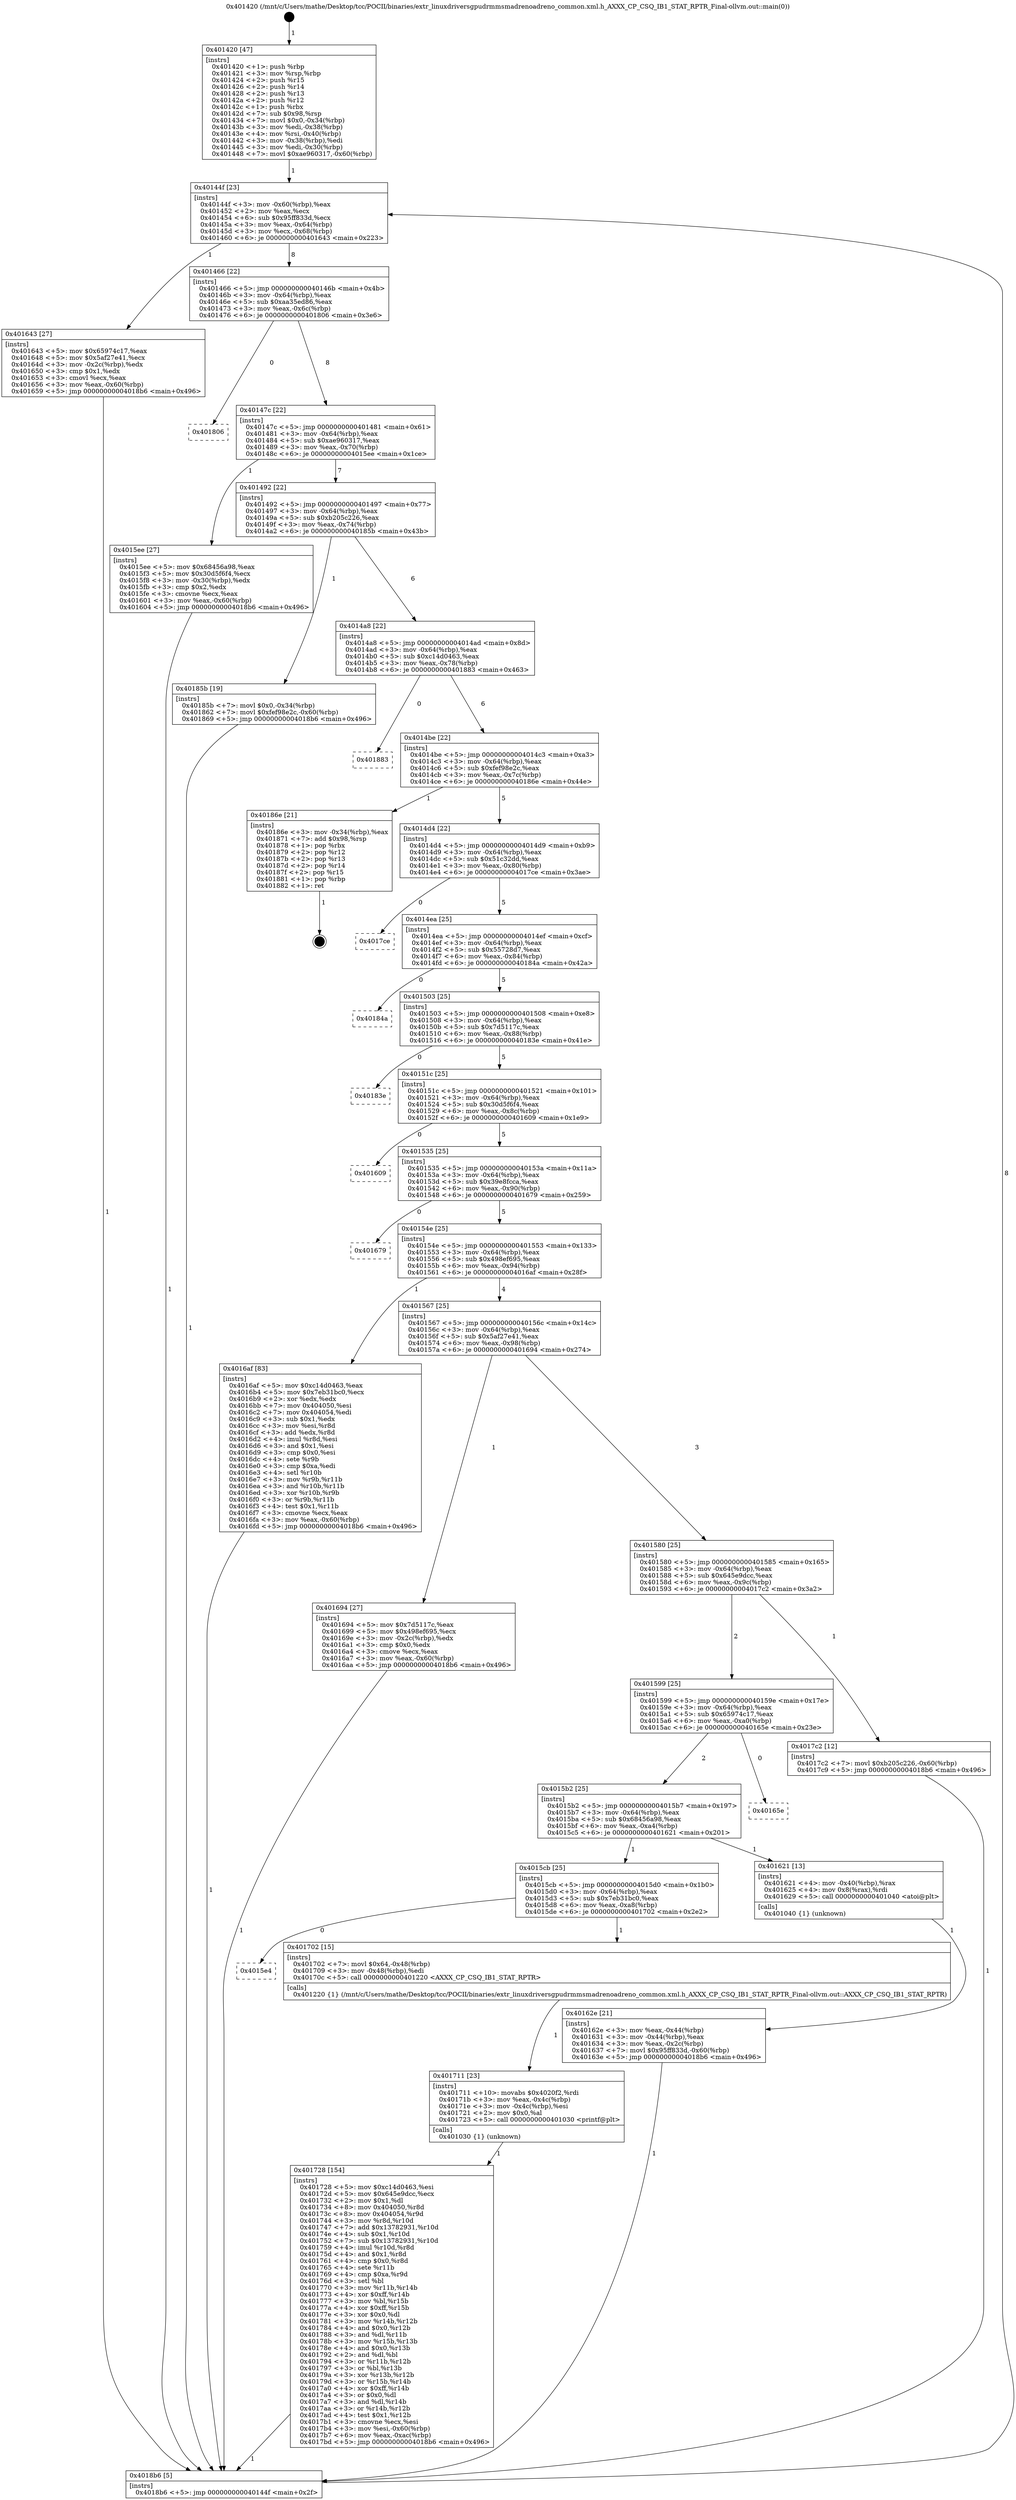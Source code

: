 digraph "0x401420" {
  label = "0x401420 (/mnt/c/Users/mathe/Desktop/tcc/POCII/binaries/extr_linuxdriversgpudrmmsmadrenoadreno_common.xml.h_AXXX_CP_CSQ_IB1_STAT_RPTR_Final-ollvm.out::main(0))"
  labelloc = "t"
  node[shape=record]

  Entry [label="",width=0.3,height=0.3,shape=circle,fillcolor=black,style=filled]
  "0x40144f" [label="{
     0x40144f [23]\l
     | [instrs]\l
     &nbsp;&nbsp;0x40144f \<+3\>: mov -0x60(%rbp),%eax\l
     &nbsp;&nbsp;0x401452 \<+2\>: mov %eax,%ecx\l
     &nbsp;&nbsp;0x401454 \<+6\>: sub $0x95ff833d,%ecx\l
     &nbsp;&nbsp;0x40145a \<+3\>: mov %eax,-0x64(%rbp)\l
     &nbsp;&nbsp;0x40145d \<+3\>: mov %ecx,-0x68(%rbp)\l
     &nbsp;&nbsp;0x401460 \<+6\>: je 0000000000401643 \<main+0x223\>\l
  }"]
  "0x401643" [label="{
     0x401643 [27]\l
     | [instrs]\l
     &nbsp;&nbsp;0x401643 \<+5\>: mov $0x65974c17,%eax\l
     &nbsp;&nbsp;0x401648 \<+5\>: mov $0x5af27e41,%ecx\l
     &nbsp;&nbsp;0x40164d \<+3\>: mov -0x2c(%rbp),%edx\l
     &nbsp;&nbsp;0x401650 \<+3\>: cmp $0x1,%edx\l
     &nbsp;&nbsp;0x401653 \<+3\>: cmovl %ecx,%eax\l
     &nbsp;&nbsp;0x401656 \<+3\>: mov %eax,-0x60(%rbp)\l
     &nbsp;&nbsp;0x401659 \<+5\>: jmp 00000000004018b6 \<main+0x496\>\l
  }"]
  "0x401466" [label="{
     0x401466 [22]\l
     | [instrs]\l
     &nbsp;&nbsp;0x401466 \<+5\>: jmp 000000000040146b \<main+0x4b\>\l
     &nbsp;&nbsp;0x40146b \<+3\>: mov -0x64(%rbp),%eax\l
     &nbsp;&nbsp;0x40146e \<+5\>: sub $0xaa35ed86,%eax\l
     &nbsp;&nbsp;0x401473 \<+3\>: mov %eax,-0x6c(%rbp)\l
     &nbsp;&nbsp;0x401476 \<+6\>: je 0000000000401806 \<main+0x3e6\>\l
  }"]
  Exit [label="",width=0.3,height=0.3,shape=circle,fillcolor=black,style=filled,peripheries=2]
  "0x401806" [label="{
     0x401806\l
  }", style=dashed]
  "0x40147c" [label="{
     0x40147c [22]\l
     | [instrs]\l
     &nbsp;&nbsp;0x40147c \<+5\>: jmp 0000000000401481 \<main+0x61\>\l
     &nbsp;&nbsp;0x401481 \<+3\>: mov -0x64(%rbp),%eax\l
     &nbsp;&nbsp;0x401484 \<+5\>: sub $0xae960317,%eax\l
     &nbsp;&nbsp;0x401489 \<+3\>: mov %eax,-0x70(%rbp)\l
     &nbsp;&nbsp;0x40148c \<+6\>: je 00000000004015ee \<main+0x1ce\>\l
  }"]
  "0x401728" [label="{
     0x401728 [154]\l
     | [instrs]\l
     &nbsp;&nbsp;0x401728 \<+5\>: mov $0xc14d0463,%esi\l
     &nbsp;&nbsp;0x40172d \<+5\>: mov $0x645e9dcc,%ecx\l
     &nbsp;&nbsp;0x401732 \<+2\>: mov $0x1,%dl\l
     &nbsp;&nbsp;0x401734 \<+8\>: mov 0x404050,%r8d\l
     &nbsp;&nbsp;0x40173c \<+8\>: mov 0x404054,%r9d\l
     &nbsp;&nbsp;0x401744 \<+3\>: mov %r8d,%r10d\l
     &nbsp;&nbsp;0x401747 \<+7\>: add $0x13782931,%r10d\l
     &nbsp;&nbsp;0x40174e \<+4\>: sub $0x1,%r10d\l
     &nbsp;&nbsp;0x401752 \<+7\>: sub $0x13782931,%r10d\l
     &nbsp;&nbsp;0x401759 \<+4\>: imul %r10d,%r8d\l
     &nbsp;&nbsp;0x40175d \<+4\>: and $0x1,%r8d\l
     &nbsp;&nbsp;0x401761 \<+4\>: cmp $0x0,%r8d\l
     &nbsp;&nbsp;0x401765 \<+4\>: sete %r11b\l
     &nbsp;&nbsp;0x401769 \<+4\>: cmp $0xa,%r9d\l
     &nbsp;&nbsp;0x40176d \<+3\>: setl %bl\l
     &nbsp;&nbsp;0x401770 \<+3\>: mov %r11b,%r14b\l
     &nbsp;&nbsp;0x401773 \<+4\>: xor $0xff,%r14b\l
     &nbsp;&nbsp;0x401777 \<+3\>: mov %bl,%r15b\l
     &nbsp;&nbsp;0x40177a \<+4\>: xor $0xff,%r15b\l
     &nbsp;&nbsp;0x40177e \<+3\>: xor $0x0,%dl\l
     &nbsp;&nbsp;0x401781 \<+3\>: mov %r14b,%r12b\l
     &nbsp;&nbsp;0x401784 \<+4\>: and $0x0,%r12b\l
     &nbsp;&nbsp;0x401788 \<+3\>: and %dl,%r11b\l
     &nbsp;&nbsp;0x40178b \<+3\>: mov %r15b,%r13b\l
     &nbsp;&nbsp;0x40178e \<+4\>: and $0x0,%r13b\l
     &nbsp;&nbsp;0x401792 \<+2\>: and %dl,%bl\l
     &nbsp;&nbsp;0x401794 \<+3\>: or %r11b,%r12b\l
     &nbsp;&nbsp;0x401797 \<+3\>: or %bl,%r13b\l
     &nbsp;&nbsp;0x40179a \<+3\>: xor %r13b,%r12b\l
     &nbsp;&nbsp;0x40179d \<+3\>: or %r15b,%r14b\l
     &nbsp;&nbsp;0x4017a0 \<+4\>: xor $0xff,%r14b\l
     &nbsp;&nbsp;0x4017a4 \<+3\>: or $0x0,%dl\l
     &nbsp;&nbsp;0x4017a7 \<+3\>: and %dl,%r14b\l
     &nbsp;&nbsp;0x4017aa \<+3\>: or %r14b,%r12b\l
     &nbsp;&nbsp;0x4017ad \<+4\>: test $0x1,%r12b\l
     &nbsp;&nbsp;0x4017b1 \<+3\>: cmovne %ecx,%esi\l
     &nbsp;&nbsp;0x4017b4 \<+3\>: mov %esi,-0x60(%rbp)\l
     &nbsp;&nbsp;0x4017b7 \<+6\>: mov %eax,-0xac(%rbp)\l
     &nbsp;&nbsp;0x4017bd \<+5\>: jmp 00000000004018b6 \<main+0x496\>\l
  }"]
  "0x4015ee" [label="{
     0x4015ee [27]\l
     | [instrs]\l
     &nbsp;&nbsp;0x4015ee \<+5\>: mov $0x68456a98,%eax\l
     &nbsp;&nbsp;0x4015f3 \<+5\>: mov $0x30d5f6f4,%ecx\l
     &nbsp;&nbsp;0x4015f8 \<+3\>: mov -0x30(%rbp),%edx\l
     &nbsp;&nbsp;0x4015fb \<+3\>: cmp $0x2,%edx\l
     &nbsp;&nbsp;0x4015fe \<+3\>: cmovne %ecx,%eax\l
     &nbsp;&nbsp;0x401601 \<+3\>: mov %eax,-0x60(%rbp)\l
     &nbsp;&nbsp;0x401604 \<+5\>: jmp 00000000004018b6 \<main+0x496\>\l
  }"]
  "0x401492" [label="{
     0x401492 [22]\l
     | [instrs]\l
     &nbsp;&nbsp;0x401492 \<+5\>: jmp 0000000000401497 \<main+0x77\>\l
     &nbsp;&nbsp;0x401497 \<+3\>: mov -0x64(%rbp),%eax\l
     &nbsp;&nbsp;0x40149a \<+5\>: sub $0xb205c226,%eax\l
     &nbsp;&nbsp;0x40149f \<+3\>: mov %eax,-0x74(%rbp)\l
     &nbsp;&nbsp;0x4014a2 \<+6\>: je 000000000040185b \<main+0x43b\>\l
  }"]
  "0x4018b6" [label="{
     0x4018b6 [5]\l
     | [instrs]\l
     &nbsp;&nbsp;0x4018b6 \<+5\>: jmp 000000000040144f \<main+0x2f\>\l
  }"]
  "0x401420" [label="{
     0x401420 [47]\l
     | [instrs]\l
     &nbsp;&nbsp;0x401420 \<+1\>: push %rbp\l
     &nbsp;&nbsp;0x401421 \<+3\>: mov %rsp,%rbp\l
     &nbsp;&nbsp;0x401424 \<+2\>: push %r15\l
     &nbsp;&nbsp;0x401426 \<+2\>: push %r14\l
     &nbsp;&nbsp;0x401428 \<+2\>: push %r13\l
     &nbsp;&nbsp;0x40142a \<+2\>: push %r12\l
     &nbsp;&nbsp;0x40142c \<+1\>: push %rbx\l
     &nbsp;&nbsp;0x40142d \<+7\>: sub $0x98,%rsp\l
     &nbsp;&nbsp;0x401434 \<+7\>: movl $0x0,-0x34(%rbp)\l
     &nbsp;&nbsp;0x40143b \<+3\>: mov %edi,-0x38(%rbp)\l
     &nbsp;&nbsp;0x40143e \<+4\>: mov %rsi,-0x40(%rbp)\l
     &nbsp;&nbsp;0x401442 \<+3\>: mov -0x38(%rbp),%edi\l
     &nbsp;&nbsp;0x401445 \<+3\>: mov %edi,-0x30(%rbp)\l
     &nbsp;&nbsp;0x401448 \<+7\>: movl $0xae960317,-0x60(%rbp)\l
  }"]
  "0x401711" [label="{
     0x401711 [23]\l
     | [instrs]\l
     &nbsp;&nbsp;0x401711 \<+10\>: movabs $0x4020f2,%rdi\l
     &nbsp;&nbsp;0x40171b \<+3\>: mov %eax,-0x4c(%rbp)\l
     &nbsp;&nbsp;0x40171e \<+3\>: mov -0x4c(%rbp),%esi\l
     &nbsp;&nbsp;0x401721 \<+2\>: mov $0x0,%al\l
     &nbsp;&nbsp;0x401723 \<+5\>: call 0000000000401030 \<printf@plt\>\l
     | [calls]\l
     &nbsp;&nbsp;0x401030 \{1\} (unknown)\l
  }"]
  "0x40185b" [label="{
     0x40185b [19]\l
     | [instrs]\l
     &nbsp;&nbsp;0x40185b \<+7\>: movl $0x0,-0x34(%rbp)\l
     &nbsp;&nbsp;0x401862 \<+7\>: movl $0xfef98e2c,-0x60(%rbp)\l
     &nbsp;&nbsp;0x401869 \<+5\>: jmp 00000000004018b6 \<main+0x496\>\l
  }"]
  "0x4014a8" [label="{
     0x4014a8 [22]\l
     | [instrs]\l
     &nbsp;&nbsp;0x4014a8 \<+5\>: jmp 00000000004014ad \<main+0x8d\>\l
     &nbsp;&nbsp;0x4014ad \<+3\>: mov -0x64(%rbp),%eax\l
     &nbsp;&nbsp;0x4014b0 \<+5\>: sub $0xc14d0463,%eax\l
     &nbsp;&nbsp;0x4014b5 \<+3\>: mov %eax,-0x78(%rbp)\l
     &nbsp;&nbsp;0x4014b8 \<+6\>: je 0000000000401883 \<main+0x463\>\l
  }"]
  "0x4015e4" [label="{
     0x4015e4\l
  }", style=dashed]
  "0x401883" [label="{
     0x401883\l
  }", style=dashed]
  "0x4014be" [label="{
     0x4014be [22]\l
     | [instrs]\l
     &nbsp;&nbsp;0x4014be \<+5\>: jmp 00000000004014c3 \<main+0xa3\>\l
     &nbsp;&nbsp;0x4014c3 \<+3\>: mov -0x64(%rbp),%eax\l
     &nbsp;&nbsp;0x4014c6 \<+5\>: sub $0xfef98e2c,%eax\l
     &nbsp;&nbsp;0x4014cb \<+3\>: mov %eax,-0x7c(%rbp)\l
     &nbsp;&nbsp;0x4014ce \<+6\>: je 000000000040186e \<main+0x44e\>\l
  }"]
  "0x401702" [label="{
     0x401702 [15]\l
     | [instrs]\l
     &nbsp;&nbsp;0x401702 \<+7\>: movl $0x64,-0x48(%rbp)\l
     &nbsp;&nbsp;0x401709 \<+3\>: mov -0x48(%rbp),%edi\l
     &nbsp;&nbsp;0x40170c \<+5\>: call 0000000000401220 \<AXXX_CP_CSQ_IB1_STAT_RPTR\>\l
     | [calls]\l
     &nbsp;&nbsp;0x401220 \{1\} (/mnt/c/Users/mathe/Desktop/tcc/POCII/binaries/extr_linuxdriversgpudrmmsmadrenoadreno_common.xml.h_AXXX_CP_CSQ_IB1_STAT_RPTR_Final-ollvm.out::AXXX_CP_CSQ_IB1_STAT_RPTR)\l
  }"]
  "0x40186e" [label="{
     0x40186e [21]\l
     | [instrs]\l
     &nbsp;&nbsp;0x40186e \<+3\>: mov -0x34(%rbp),%eax\l
     &nbsp;&nbsp;0x401871 \<+7\>: add $0x98,%rsp\l
     &nbsp;&nbsp;0x401878 \<+1\>: pop %rbx\l
     &nbsp;&nbsp;0x401879 \<+2\>: pop %r12\l
     &nbsp;&nbsp;0x40187b \<+2\>: pop %r13\l
     &nbsp;&nbsp;0x40187d \<+2\>: pop %r14\l
     &nbsp;&nbsp;0x40187f \<+2\>: pop %r15\l
     &nbsp;&nbsp;0x401881 \<+1\>: pop %rbp\l
     &nbsp;&nbsp;0x401882 \<+1\>: ret\l
  }"]
  "0x4014d4" [label="{
     0x4014d4 [22]\l
     | [instrs]\l
     &nbsp;&nbsp;0x4014d4 \<+5\>: jmp 00000000004014d9 \<main+0xb9\>\l
     &nbsp;&nbsp;0x4014d9 \<+3\>: mov -0x64(%rbp),%eax\l
     &nbsp;&nbsp;0x4014dc \<+5\>: sub $0x51c32dd,%eax\l
     &nbsp;&nbsp;0x4014e1 \<+3\>: mov %eax,-0x80(%rbp)\l
     &nbsp;&nbsp;0x4014e4 \<+6\>: je 00000000004017ce \<main+0x3ae\>\l
  }"]
  "0x40162e" [label="{
     0x40162e [21]\l
     | [instrs]\l
     &nbsp;&nbsp;0x40162e \<+3\>: mov %eax,-0x44(%rbp)\l
     &nbsp;&nbsp;0x401631 \<+3\>: mov -0x44(%rbp),%eax\l
     &nbsp;&nbsp;0x401634 \<+3\>: mov %eax,-0x2c(%rbp)\l
     &nbsp;&nbsp;0x401637 \<+7\>: movl $0x95ff833d,-0x60(%rbp)\l
     &nbsp;&nbsp;0x40163e \<+5\>: jmp 00000000004018b6 \<main+0x496\>\l
  }"]
  "0x4017ce" [label="{
     0x4017ce\l
  }", style=dashed]
  "0x4014ea" [label="{
     0x4014ea [25]\l
     | [instrs]\l
     &nbsp;&nbsp;0x4014ea \<+5\>: jmp 00000000004014ef \<main+0xcf\>\l
     &nbsp;&nbsp;0x4014ef \<+3\>: mov -0x64(%rbp),%eax\l
     &nbsp;&nbsp;0x4014f2 \<+5\>: sub $0x55728d7,%eax\l
     &nbsp;&nbsp;0x4014f7 \<+6\>: mov %eax,-0x84(%rbp)\l
     &nbsp;&nbsp;0x4014fd \<+6\>: je 000000000040184a \<main+0x42a\>\l
  }"]
  "0x4015cb" [label="{
     0x4015cb [25]\l
     | [instrs]\l
     &nbsp;&nbsp;0x4015cb \<+5\>: jmp 00000000004015d0 \<main+0x1b0\>\l
     &nbsp;&nbsp;0x4015d0 \<+3\>: mov -0x64(%rbp),%eax\l
     &nbsp;&nbsp;0x4015d3 \<+5\>: sub $0x7eb31bc0,%eax\l
     &nbsp;&nbsp;0x4015d8 \<+6\>: mov %eax,-0xa8(%rbp)\l
     &nbsp;&nbsp;0x4015de \<+6\>: je 0000000000401702 \<main+0x2e2\>\l
  }"]
  "0x40184a" [label="{
     0x40184a\l
  }", style=dashed]
  "0x401503" [label="{
     0x401503 [25]\l
     | [instrs]\l
     &nbsp;&nbsp;0x401503 \<+5\>: jmp 0000000000401508 \<main+0xe8\>\l
     &nbsp;&nbsp;0x401508 \<+3\>: mov -0x64(%rbp),%eax\l
     &nbsp;&nbsp;0x40150b \<+5\>: sub $0x7d5117c,%eax\l
     &nbsp;&nbsp;0x401510 \<+6\>: mov %eax,-0x88(%rbp)\l
     &nbsp;&nbsp;0x401516 \<+6\>: je 000000000040183e \<main+0x41e\>\l
  }"]
  "0x401621" [label="{
     0x401621 [13]\l
     | [instrs]\l
     &nbsp;&nbsp;0x401621 \<+4\>: mov -0x40(%rbp),%rax\l
     &nbsp;&nbsp;0x401625 \<+4\>: mov 0x8(%rax),%rdi\l
     &nbsp;&nbsp;0x401629 \<+5\>: call 0000000000401040 \<atoi@plt\>\l
     | [calls]\l
     &nbsp;&nbsp;0x401040 \{1\} (unknown)\l
  }"]
  "0x40183e" [label="{
     0x40183e\l
  }", style=dashed]
  "0x40151c" [label="{
     0x40151c [25]\l
     | [instrs]\l
     &nbsp;&nbsp;0x40151c \<+5\>: jmp 0000000000401521 \<main+0x101\>\l
     &nbsp;&nbsp;0x401521 \<+3\>: mov -0x64(%rbp),%eax\l
     &nbsp;&nbsp;0x401524 \<+5\>: sub $0x30d5f6f4,%eax\l
     &nbsp;&nbsp;0x401529 \<+6\>: mov %eax,-0x8c(%rbp)\l
     &nbsp;&nbsp;0x40152f \<+6\>: je 0000000000401609 \<main+0x1e9\>\l
  }"]
  "0x4015b2" [label="{
     0x4015b2 [25]\l
     | [instrs]\l
     &nbsp;&nbsp;0x4015b2 \<+5\>: jmp 00000000004015b7 \<main+0x197\>\l
     &nbsp;&nbsp;0x4015b7 \<+3\>: mov -0x64(%rbp),%eax\l
     &nbsp;&nbsp;0x4015ba \<+5\>: sub $0x68456a98,%eax\l
     &nbsp;&nbsp;0x4015bf \<+6\>: mov %eax,-0xa4(%rbp)\l
     &nbsp;&nbsp;0x4015c5 \<+6\>: je 0000000000401621 \<main+0x201\>\l
  }"]
  "0x401609" [label="{
     0x401609\l
  }", style=dashed]
  "0x401535" [label="{
     0x401535 [25]\l
     | [instrs]\l
     &nbsp;&nbsp;0x401535 \<+5\>: jmp 000000000040153a \<main+0x11a\>\l
     &nbsp;&nbsp;0x40153a \<+3\>: mov -0x64(%rbp),%eax\l
     &nbsp;&nbsp;0x40153d \<+5\>: sub $0x39e8fcca,%eax\l
     &nbsp;&nbsp;0x401542 \<+6\>: mov %eax,-0x90(%rbp)\l
     &nbsp;&nbsp;0x401548 \<+6\>: je 0000000000401679 \<main+0x259\>\l
  }"]
  "0x40165e" [label="{
     0x40165e\l
  }", style=dashed]
  "0x401679" [label="{
     0x401679\l
  }", style=dashed]
  "0x40154e" [label="{
     0x40154e [25]\l
     | [instrs]\l
     &nbsp;&nbsp;0x40154e \<+5\>: jmp 0000000000401553 \<main+0x133\>\l
     &nbsp;&nbsp;0x401553 \<+3\>: mov -0x64(%rbp),%eax\l
     &nbsp;&nbsp;0x401556 \<+5\>: sub $0x498ef695,%eax\l
     &nbsp;&nbsp;0x40155b \<+6\>: mov %eax,-0x94(%rbp)\l
     &nbsp;&nbsp;0x401561 \<+6\>: je 00000000004016af \<main+0x28f\>\l
  }"]
  "0x401599" [label="{
     0x401599 [25]\l
     | [instrs]\l
     &nbsp;&nbsp;0x401599 \<+5\>: jmp 000000000040159e \<main+0x17e\>\l
     &nbsp;&nbsp;0x40159e \<+3\>: mov -0x64(%rbp),%eax\l
     &nbsp;&nbsp;0x4015a1 \<+5\>: sub $0x65974c17,%eax\l
     &nbsp;&nbsp;0x4015a6 \<+6\>: mov %eax,-0xa0(%rbp)\l
     &nbsp;&nbsp;0x4015ac \<+6\>: je 000000000040165e \<main+0x23e\>\l
  }"]
  "0x4016af" [label="{
     0x4016af [83]\l
     | [instrs]\l
     &nbsp;&nbsp;0x4016af \<+5\>: mov $0xc14d0463,%eax\l
     &nbsp;&nbsp;0x4016b4 \<+5\>: mov $0x7eb31bc0,%ecx\l
     &nbsp;&nbsp;0x4016b9 \<+2\>: xor %edx,%edx\l
     &nbsp;&nbsp;0x4016bb \<+7\>: mov 0x404050,%esi\l
     &nbsp;&nbsp;0x4016c2 \<+7\>: mov 0x404054,%edi\l
     &nbsp;&nbsp;0x4016c9 \<+3\>: sub $0x1,%edx\l
     &nbsp;&nbsp;0x4016cc \<+3\>: mov %esi,%r8d\l
     &nbsp;&nbsp;0x4016cf \<+3\>: add %edx,%r8d\l
     &nbsp;&nbsp;0x4016d2 \<+4\>: imul %r8d,%esi\l
     &nbsp;&nbsp;0x4016d6 \<+3\>: and $0x1,%esi\l
     &nbsp;&nbsp;0x4016d9 \<+3\>: cmp $0x0,%esi\l
     &nbsp;&nbsp;0x4016dc \<+4\>: sete %r9b\l
     &nbsp;&nbsp;0x4016e0 \<+3\>: cmp $0xa,%edi\l
     &nbsp;&nbsp;0x4016e3 \<+4\>: setl %r10b\l
     &nbsp;&nbsp;0x4016e7 \<+3\>: mov %r9b,%r11b\l
     &nbsp;&nbsp;0x4016ea \<+3\>: and %r10b,%r11b\l
     &nbsp;&nbsp;0x4016ed \<+3\>: xor %r10b,%r9b\l
     &nbsp;&nbsp;0x4016f0 \<+3\>: or %r9b,%r11b\l
     &nbsp;&nbsp;0x4016f3 \<+4\>: test $0x1,%r11b\l
     &nbsp;&nbsp;0x4016f7 \<+3\>: cmovne %ecx,%eax\l
     &nbsp;&nbsp;0x4016fa \<+3\>: mov %eax,-0x60(%rbp)\l
     &nbsp;&nbsp;0x4016fd \<+5\>: jmp 00000000004018b6 \<main+0x496\>\l
  }"]
  "0x401567" [label="{
     0x401567 [25]\l
     | [instrs]\l
     &nbsp;&nbsp;0x401567 \<+5\>: jmp 000000000040156c \<main+0x14c\>\l
     &nbsp;&nbsp;0x40156c \<+3\>: mov -0x64(%rbp),%eax\l
     &nbsp;&nbsp;0x40156f \<+5\>: sub $0x5af27e41,%eax\l
     &nbsp;&nbsp;0x401574 \<+6\>: mov %eax,-0x98(%rbp)\l
     &nbsp;&nbsp;0x40157a \<+6\>: je 0000000000401694 \<main+0x274\>\l
  }"]
  "0x4017c2" [label="{
     0x4017c2 [12]\l
     | [instrs]\l
     &nbsp;&nbsp;0x4017c2 \<+7\>: movl $0xb205c226,-0x60(%rbp)\l
     &nbsp;&nbsp;0x4017c9 \<+5\>: jmp 00000000004018b6 \<main+0x496\>\l
  }"]
  "0x401694" [label="{
     0x401694 [27]\l
     | [instrs]\l
     &nbsp;&nbsp;0x401694 \<+5\>: mov $0x7d5117c,%eax\l
     &nbsp;&nbsp;0x401699 \<+5\>: mov $0x498ef695,%ecx\l
     &nbsp;&nbsp;0x40169e \<+3\>: mov -0x2c(%rbp),%edx\l
     &nbsp;&nbsp;0x4016a1 \<+3\>: cmp $0x0,%edx\l
     &nbsp;&nbsp;0x4016a4 \<+3\>: cmove %ecx,%eax\l
     &nbsp;&nbsp;0x4016a7 \<+3\>: mov %eax,-0x60(%rbp)\l
     &nbsp;&nbsp;0x4016aa \<+5\>: jmp 00000000004018b6 \<main+0x496\>\l
  }"]
  "0x401580" [label="{
     0x401580 [25]\l
     | [instrs]\l
     &nbsp;&nbsp;0x401580 \<+5\>: jmp 0000000000401585 \<main+0x165\>\l
     &nbsp;&nbsp;0x401585 \<+3\>: mov -0x64(%rbp),%eax\l
     &nbsp;&nbsp;0x401588 \<+5\>: sub $0x645e9dcc,%eax\l
     &nbsp;&nbsp;0x40158d \<+6\>: mov %eax,-0x9c(%rbp)\l
     &nbsp;&nbsp;0x401593 \<+6\>: je 00000000004017c2 \<main+0x3a2\>\l
  }"]
  Entry -> "0x401420" [label=" 1"]
  "0x40144f" -> "0x401643" [label=" 1"]
  "0x40144f" -> "0x401466" [label=" 8"]
  "0x40186e" -> Exit [label=" 1"]
  "0x401466" -> "0x401806" [label=" 0"]
  "0x401466" -> "0x40147c" [label=" 8"]
  "0x40185b" -> "0x4018b6" [label=" 1"]
  "0x40147c" -> "0x4015ee" [label=" 1"]
  "0x40147c" -> "0x401492" [label=" 7"]
  "0x4015ee" -> "0x4018b6" [label=" 1"]
  "0x401420" -> "0x40144f" [label=" 1"]
  "0x4018b6" -> "0x40144f" [label=" 8"]
  "0x4017c2" -> "0x4018b6" [label=" 1"]
  "0x401492" -> "0x40185b" [label=" 1"]
  "0x401492" -> "0x4014a8" [label=" 6"]
  "0x401728" -> "0x4018b6" [label=" 1"]
  "0x4014a8" -> "0x401883" [label=" 0"]
  "0x4014a8" -> "0x4014be" [label=" 6"]
  "0x401711" -> "0x401728" [label=" 1"]
  "0x4014be" -> "0x40186e" [label=" 1"]
  "0x4014be" -> "0x4014d4" [label=" 5"]
  "0x401702" -> "0x401711" [label=" 1"]
  "0x4014d4" -> "0x4017ce" [label=" 0"]
  "0x4014d4" -> "0x4014ea" [label=" 5"]
  "0x4015cb" -> "0x401702" [label=" 1"]
  "0x4014ea" -> "0x40184a" [label=" 0"]
  "0x4014ea" -> "0x401503" [label=" 5"]
  "0x4015cb" -> "0x4015e4" [label=" 0"]
  "0x401503" -> "0x40183e" [label=" 0"]
  "0x401503" -> "0x40151c" [label=" 5"]
  "0x4016af" -> "0x4018b6" [label=" 1"]
  "0x40151c" -> "0x401609" [label=" 0"]
  "0x40151c" -> "0x401535" [label=" 5"]
  "0x401643" -> "0x4018b6" [label=" 1"]
  "0x401535" -> "0x401679" [label=" 0"]
  "0x401535" -> "0x40154e" [label=" 5"]
  "0x40162e" -> "0x4018b6" [label=" 1"]
  "0x40154e" -> "0x4016af" [label=" 1"]
  "0x40154e" -> "0x401567" [label=" 4"]
  "0x4015b2" -> "0x4015cb" [label=" 1"]
  "0x401567" -> "0x401694" [label=" 1"]
  "0x401567" -> "0x401580" [label=" 3"]
  "0x4015b2" -> "0x401621" [label=" 1"]
  "0x401580" -> "0x4017c2" [label=" 1"]
  "0x401580" -> "0x401599" [label=" 2"]
  "0x401621" -> "0x40162e" [label=" 1"]
  "0x401599" -> "0x40165e" [label=" 0"]
  "0x401599" -> "0x4015b2" [label=" 2"]
  "0x401694" -> "0x4018b6" [label=" 1"]
}
